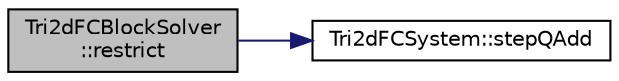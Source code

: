 digraph "Tri2dFCBlockSolver::restrict"
{
  edge [fontname="Helvetica",fontsize="10",labelfontname="Helvetica",labelfontsize="10"];
  node [fontname="Helvetica",fontsize="10",shape=record];
  rankdir="LR";
  Node1 [label="Tri2dFCBlockSolver\l::restrict",height=0.2,width=0.4,color="black", fillcolor="grey75", style="filled" fontcolor="black"];
  Node1 -> Node2 [color="midnightblue",fontsize="10",style="solid",fontname="Helvetica"];
  Node2 [label="Tri2dFCSystem::stepQAdd",height=0.2,width=0.4,color="black", fillcolor="white", style="filled",URL="$classTri2dFCSystem.html#a8a2f10855ce8633e3c7fe3795170a5c1",tooltip="Computes additional variables as a function of Q. "];
}
